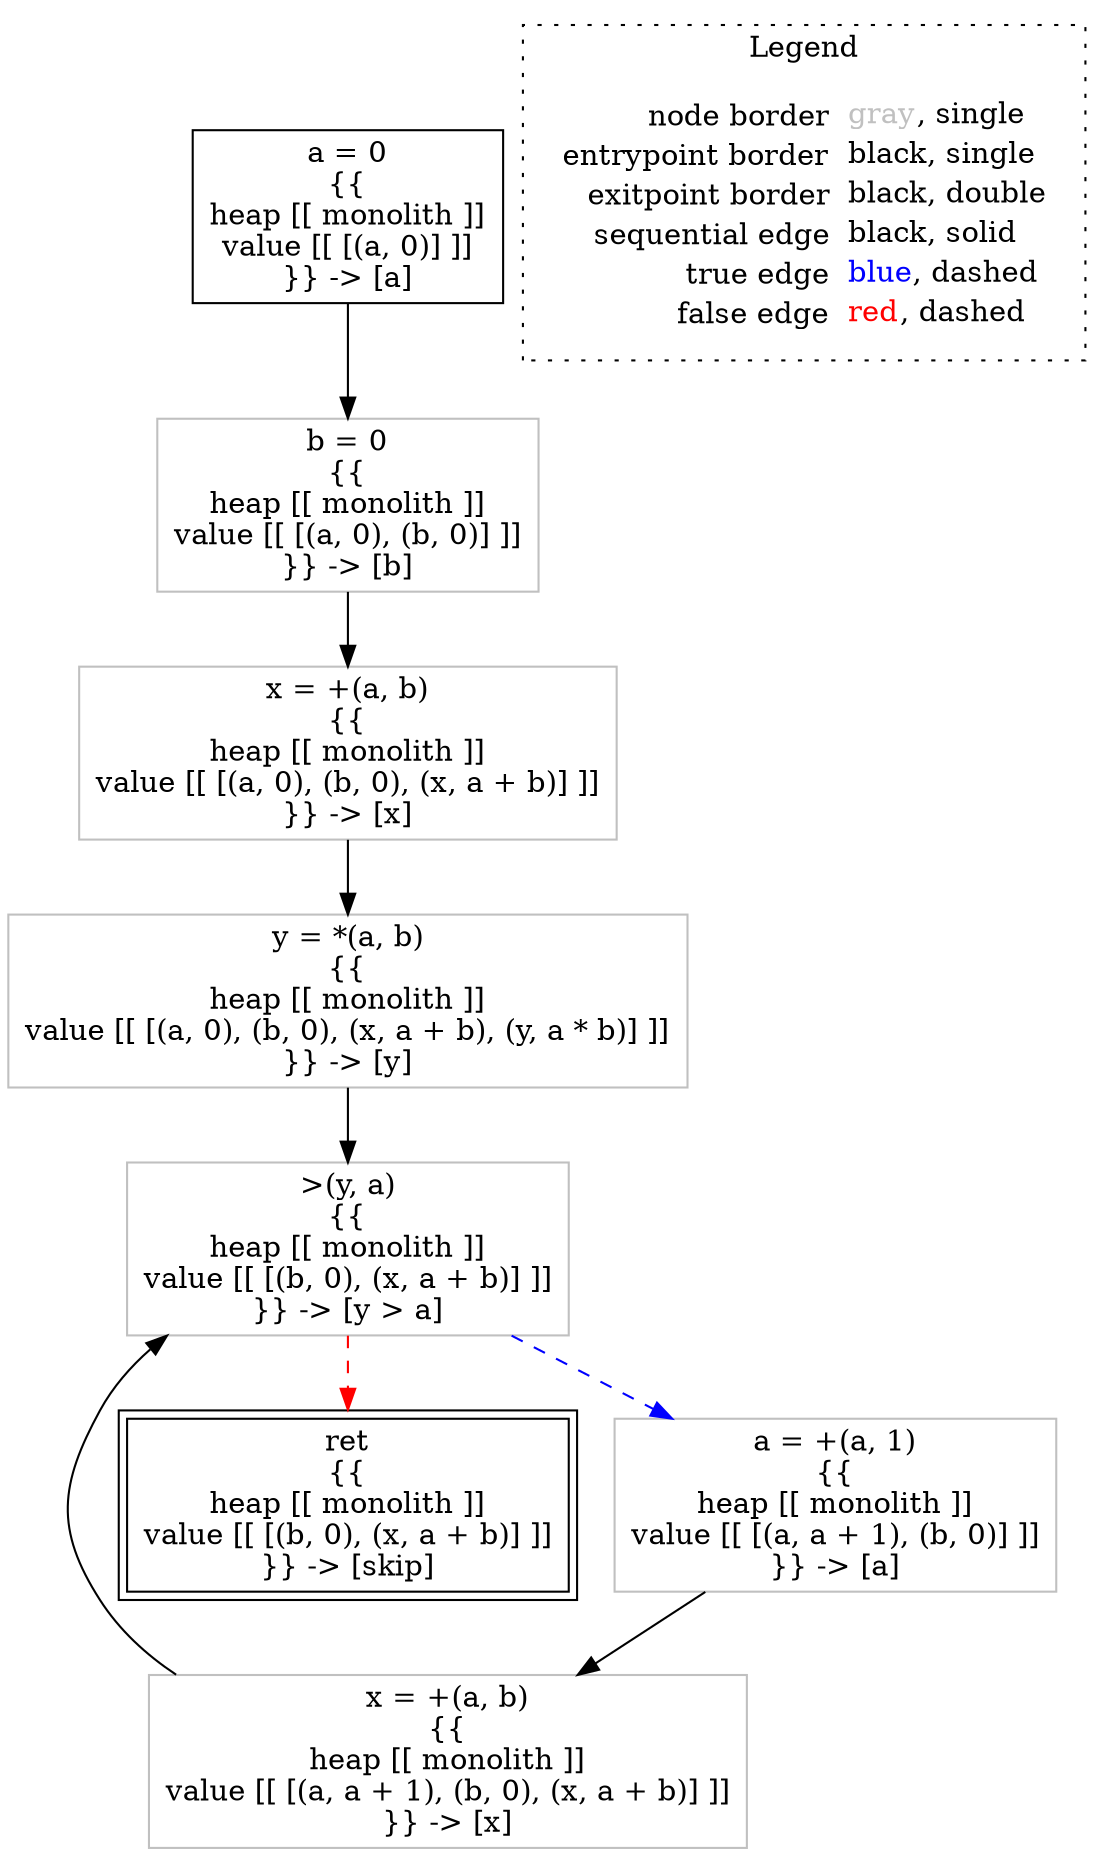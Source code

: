 digraph {
	"node0" [shape="rect",color="black",label=<a = 0<BR/>{{<BR/>heap [[ monolith ]]<BR/>value [[ [(a, 0)] ]]<BR/>}} -&gt; [a]>];
	"node1" [shape="rect",color="black",peripheries="2",label=<ret<BR/>{{<BR/>heap [[ monolith ]]<BR/>value [[ [(b, 0), (x, a + b)] ]]<BR/>}} -&gt; [skip]>];
	"node2" [shape="rect",color="gray",label=<a = +(a, 1)<BR/>{{<BR/>heap [[ monolith ]]<BR/>value [[ [(a, a + 1), (b, 0)] ]]<BR/>}} -&gt; [a]>];
	"node3" [shape="rect",color="gray",label=<y = *(a, b)<BR/>{{<BR/>heap [[ monolith ]]<BR/>value [[ [(a, 0), (b, 0), (x, a + b), (y, a * b)] ]]<BR/>}} -&gt; [y]>];
	"node4" [shape="rect",color="gray",label=<b = 0<BR/>{{<BR/>heap [[ monolith ]]<BR/>value [[ [(a, 0), (b, 0)] ]]<BR/>}} -&gt; [b]>];
	"node5" [shape="rect",color="gray",label=<x = +(a, b)<BR/>{{<BR/>heap [[ monolith ]]<BR/>value [[ [(a, a + 1), (b, 0), (x, a + b)] ]]<BR/>}} -&gt; [x]>];
	"node6" [shape="rect",color="gray",label=<x = +(a, b)<BR/>{{<BR/>heap [[ monolith ]]<BR/>value [[ [(a, 0), (b, 0), (x, a + b)] ]]<BR/>}} -&gt; [x]>];
	"node7" [shape="rect",color="gray",label=<&gt;(y, a)<BR/>{{<BR/>heap [[ monolith ]]<BR/>value [[ [(b, 0), (x, a + b)] ]]<BR/>}} -&gt; [y &gt; a]>];
	"node2" -> "node5" [color="black"];
	"node3" -> "node7" [color="black"];
	"node0" -> "node4" [color="black"];
	"node4" -> "node6" [color="black"];
	"node5" -> "node7" [color="black"];
	"node6" -> "node3" [color="black"];
	"node7" -> "node1" [color="red",style="dashed"];
	"node7" -> "node2" [color="blue",style="dashed"];
subgraph cluster_legend {
	label="Legend";
	style=dotted;
	node [shape=plaintext];
	"legend" [label=<<table border="0" cellpadding="2" cellspacing="0" cellborder="0"><tr><td align="right">node border&nbsp;</td><td align="left"><font color="gray">gray</font>, single</td></tr><tr><td align="right">entrypoint border&nbsp;</td><td align="left"><font color="black">black</font>, single</td></tr><tr><td align="right">exitpoint border&nbsp;</td><td align="left"><font color="black">black</font>, double</td></tr><tr><td align="right">sequential edge&nbsp;</td><td align="left"><font color="black">black</font>, solid</td></tr><tr><td align="right">true edge&nbsp;</td><td align="left"><font color="blue">blue</font>, dashed</td></tr><tr><td align="right">false edge&nbsp;</td><td align="left"><font color="red">red</font>, dashed</td></tr></table>>];
}

}
